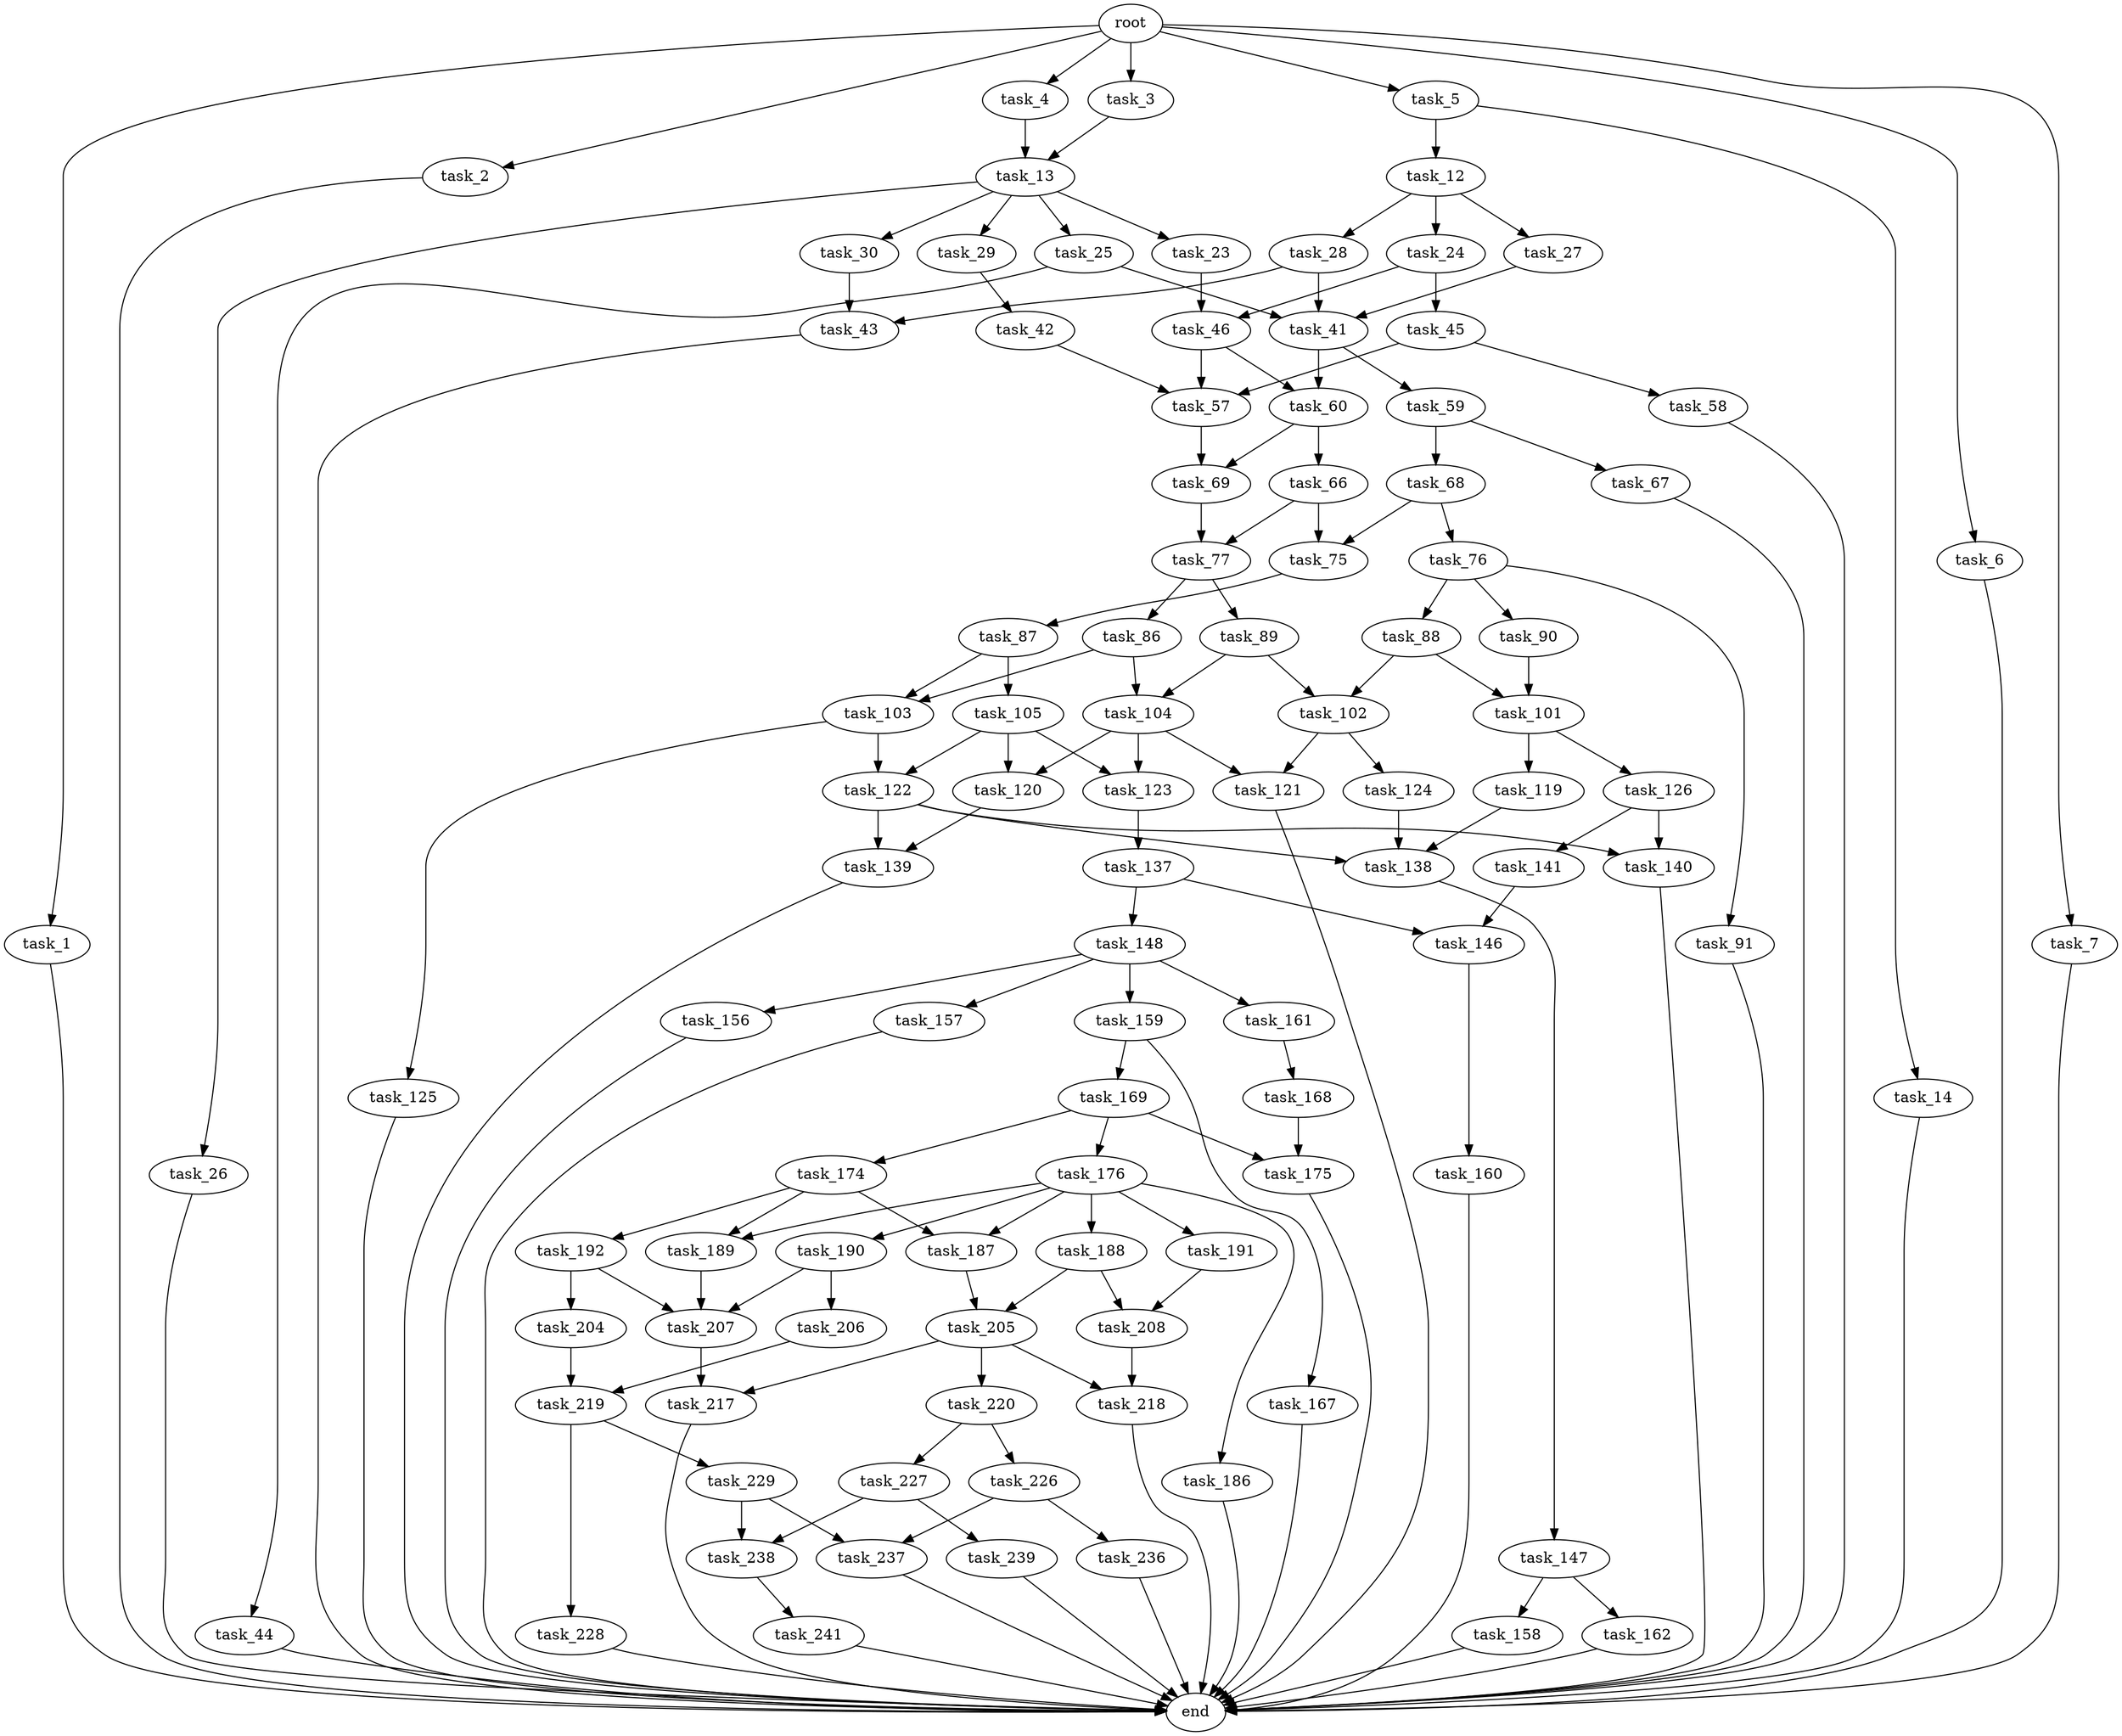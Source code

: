 digraph G {
  root [size="0.000000"];
  task_1 [size="28991029248.000000"];
  task_2 [size="2000735263.000000"];
  task_3 [size="57927547909.000000"];
  task_4 [size="3458230347.000000"];
  task_5 [size="5795784543.000000"];
  task_6 [size="27104205741.000000"];
  task_7 [size="42716559403.000000"];
  task_12 [size="134217728000.000000"];
  task_13 [size="698424116589.000000"];
  task_14 [size="120382661874.000000"];
  task_23 [size="622314940681.000000"];
  task_24 [size="549755813888.000000"];
  task_25 [size="167959975887.000000"];
  task_26 [size="217291773400.000000"];
  task_27 [size="14871686701.000000"];
  task_28 [size="10931558801.000000"];
  task_29 [size="39231065018.000000"];
  task_30 [size="808791902264.000000"];
  task_41 [size="29242519149.000000"];
  task_42 [size="9507285744.000000"];
  task_43 [size="231928233984.000000"];
  task_44 [size="1041461254947.000000"];
  task_45 [size="3424380262.000000"];
  task_46 [size="822000100609.000000"];
  task_57 [size="1022431356.000000"];
  task_58 [size="8589934592.000000"];
  task_59 [size="437261639156.000000"];
  task_60 [size="22407494322.000000"];
  task_66 [size="21992703142.000000"];
  task_67 [size="2788608159.000000"];
  task_68 [size="782757789696.000000"];
  task_69 [size="169546580158.000000"];
  task_75 [size="47611202238.000000"];
  task_76 [size="68719476736.000000"];
  task_77 [size="19561501754.000000"];
  task_86 [size="1688512930.000000"];
  task_87 [size="196578709406.000000"];
  task_88 [size="1073741824000.000000"];
  task_89 [size="10304392064.000000"];
  task_90 [size="31720749485.000000"];
  task_91 [size="134217728000.000000"];
  task_101 [size="349980102212.000000"];
  task_102 [size="45014305027.000000"];
  task_103 [size="348613709730.000000"];
  task_104 [size="549755813888.000000"];
  task_105 [size="7500150373.000000"];
  task_119 [size="549755813888.000000"];
  task_120 [size="144767294596.000000"];
  task_121 [size="134217728000.000000"];
  task_122 [size="841697896243.000000"];
  task_123 [size="389327553709.000000"];
  task_124 [size="32571151681.000000"];
  task_125 [size="137794030512.000000"];
  task_126 [size="458899755517.000000"];
  task_137 [size="617784728565.000000"];
  task_138 [size="16525242386.000000"];
  task_139 [size="16506246217.000000"];
  task_140 [size="669460888781.000000"];
  task_141 [size="368293445632.000000"];
  task_146 [size="179555548873.000000"];
  task_147 [size="50321327245.000000"];
  task_148 [size="134217728000.000000"];
  task_156 [size="231928233984.000000"];
  task_157 [size="68719476736.000000"];
  task_158 [size="179643518268.000000"];
  task_159 [size="261208263078.000000"];
  task_160 [size="368293445632.000000"];
  task_161 [size="1149978069766.000000"];
  task_162 [size="4566866268.000000"];
  task_167 [size="32467097477.000000"];
  task_168 [size="9893871928.000000"];
  task_169 [size="86110681735.000000"];
  task_174 [size="10843974341.000000"];
  task_175 [size="231928233984.000000"];
  task_176 [size="1204506632746.000000"];
  task_186 [size="39956008920.000000"];
  task_187 [size="101690078157.000000"];
  task_188 [size="17096407211.000000"];
  task_189 [size="101755952183.000000"];
  task_190 [size="51483029190.000000"];
  task_191 [size="14633843905.000000"];
  task_192 [size="4271875835.000000"];
  task_204 [size="1730638218.000000"];
  task_205 [size="782757789696.000000"];
  task_206 [size="12948361718.000000"];
  task_207 [size="1826222965.000000"];
  task_208 [size="1073741824000.000000"];
  task_217 [size="28991029248.000000"];
  task_218 [size="6250862138.000000"];
  task_219 [size="368293445632.000000"];
  task_220 [size="46465591560.000000"];
  task_226 [size="24713081781.000000"];
  task_227 [size="4177777595.000000"];
  task_228 [size="4891194724.000000"];
  task_229 [size="397709790169.000000"];
  task_236 [size="692352529893.000000"];
  task_237 [size="23249417780.000000"];
  task_238 [size="13479599029.000000"];
  task_239 [size="782757789696.000000"];
  task_241 [size="23995393481.000000"];
  end [size="0.000000"];

  root -> task_1 [size="1.000000"];
  root -> task_2 [size="1.000000"];
  root -> task_3 [size="1.000000"];
  root -> task_4 [size="1.000000"];
  root -> task_5 [size="1.000000"];
  root -> task_6 [size="1.000000"];
  root -> task_7 [size="1.000000"];
  task_1 -> end [size="1.000000"];
  task_2 -> end [size="1.000000"];
  task_3 -> task_13 [size="209715200.000000"];
  task_4 -> task_13 [size="75497472.000000"];
  task_5 -> task_12 [size="536870912.000000"];
  task_5 -> task_14 [size="536870912.000000"];
  task_6 -> end [size="1.000000"];
  task_7 -> end [size="1.000000"];
  task_12 -> task_24 [size="209715200.000000"];
  task_12 -> task_27 [size="209715200.000000"];
  task_12 -> task_28 [size="209715200.000000"];
  task_13 -> task_23 [size="838860800.000000"];
  task_13 -> task_25 [size="838860800.000000"];
  task_13 -> task_26 [size="838860800.000000"];
  task_13 -> task_29 [size="838860800.000000"];
  task_13 -> task_30 [size="838860800.000000"];
  task_14 -> end [size="1.000000"];
  task_23 -> task_46 [size="536870912.000000"];
  task_24 -> task_45 [size="536870912.000000"];
  task_24 -> task_46 [size="536870912.000000"];
  task_25 -> task_41 [size="209715200.000000"];
  task_25 -> task_44 [size="209715200.000000"];
  task_26 -> end [size="1.000000"];
  task_27 -> task_41 [size="536870912.000000"];
  task_28 -> task_41 [size="536870912.000000"];
  task_28 -> task_43 [size="536870912.000000"];
  task_29 -> task_42 [size="33554432.000000"];
  task_30 -> task_43 [size="536870912.000000"];
  task_41 -> task_59 [size="536870912.000000"];
  task_41 -> task_60 [size="536870912.000000"];
  task_42 -> task_57 [size="536870912.000000"];
  task_43 -> end [size="1.000000"];
  task_44 -> end [size="1.000000"];
  task_45 -> task_57 [size="301989888.000000"];
  task_45 -> task_58 [size="301989888.000000"];
  task_46 -> task_57 [size="838860800.000000"];
  task_46 -> task_60 [size="838860800.000000"];
  task_57 -> task_69 [size="75497472.000000"];
  task_58 -> end [size="1.000000"];
  task_59 -> task_67 [size="301989888.000000"];
  task_59 -> task_68 [size="301989888.000000"];
  task_60 -> task_66 [size="679477248.000000"];
  task_60 -> task_69 [size="679477248.000000"];
  task_66 -> task_75 [size="536870912.000000"];
  task_66 -> task_77 [size="536870912.000000"];
  task_67 -> end [size="1.000000"];
  task_68 -> task_75 [size="679477248.000000"];
  task_68 -> task_76 [size="679477248.000000"];
  task_69 -> task_77 [size="411041792.000000"];
  task_75 -> task_87 [size="838860800.000000"];
  task_76 -> task_88 [size="134217728.000000"];
  task_76 -> task_90 [size="134217728.000000"];
  task_76 -> task_91 [size="134217728.000000"];
  task_77 -> task_86 [size="536870912.000000"];
  task_77 -> task_89 [size="536870912.000000"];
  task_86 -> task_103 [size="75497472.000000"];
  task_86 -> task_104 [size="75497472.000000"];
  task_87 -> task_103 [size="209715200.000000"];
  task_87 -> task_105 [size="209715200.000000"];
  task_88 -> task_101 [size="838860800.000000"];
  task_88 -> task_102 [size="838860800.000000"];
  task_89 -> task_102 [size="838860800.000000"];
  task_89 -> task_104 [size="838860800.000000"];
  task_90 -> task_101 [size="536870912.000000"];
  task_91 -> end [size="1.000000"];
  task_101 -> task_119 [size="411041792.000000"];
  task_101 -> task_126 [size="411041792.000000"];
  task_102 -> task_121 [size="838860800.000000"];
  task_102 -> task_124 [size="838860800.000000"];
  task_103 -> task_122 [size="679477248.000000"];
  task_103 -> task_125 [size="679477248.000000"];
  task_104 -> task_120 [size="536870912.000000"];
  task_104 -> task_121 [size="536870912.000000"];
  task_104 -> task_123 [size="536870912.000000"];
  task_105 -> task_120 [size="301989888.000000"];
  task_105 -> task_122 [size="301989888.000000"];
  task_105 -> task_123 [size="301989888.000000"];
  task_119 -> task_138 [size="536870912.000000"];
  task_120 -> task_139 [size="134217728.000000"];
  task_121 -> end [size="1.000000"];
  task_122 -> task_138 [size="838860800.000000"];
  task_122 -> task_139 [size="838860800.000000"];
  task_122 -> task_140 [size="838860800.000000"];
  task_123 -> task_137 [size="679477248.000000"];
  task_124 -> task_138 [size="679477248.000000"];
  task_125 -> end [size="1.000000"];
  task_126 -> task_140 [size="301989888.000000"];
  task_126 -> task_141 [size="301989888.000000"];
  task_137 -> task_146 [size="411041792.000000"];
  task_137 -> task_148 [size="411041792.000000"];
  task_138 -> task_147 [size="301989888.000000"];
  task_139 -> end [size="1.000000"];
  task_140 -> end [size="1.000000"];
  task_141 -> task_146 [size="411041792.000000"];
  task_146 -> task_160 [size="134217728.000000"];
  task_147 -> task_158 [size="75497472.000000"];
  task_147 -> task_162 [size="75497472.000000"];
  task_148 -> task_156 [size="209715200.000000"];
  task_148 -> task_157 [size="209715200.000000"];
  task_148 -> task_159 [size="209715200.000000"];
  task_148 -> task_161 [size="209715200.000000"];
  task_156 -> end [size="1.000000"];
  task_157 -> end [size="1.000000"];
  task_158 -> end [size="1.000000"];
  task_159 -> task_167 [size="301989888.000000"];
  task_159 -> task_169 [size="301989888.000000"];
  task_160 -> end [size="1.000000"];
  task_161 -> task_168 [size="838860800.000000"];
  task_162 -> end [size="1.000000"];
  task_167 -> end [size="1.000000"];
  task_168 -> task_175 [size="536870912.000000"];
  task_169 -> task_174 [size="134217728.000000"];
  task_169 -> task_175 [size="134217728.000000"];
  task_169 -> task_176 [size="134217728.000000"];
  task_174 -> task_187 [size="33554432.000000"];
  task_174 -> task_189 [size="33554432.000000"];
  task_174 -> task_192 [size="33554432.000000"];
  task_175 -> end [size="1.000000"];
  task_176 -> task_186 [size="838860800.000000"];
  task_176 -> task_187 [size="838860800.000000"];
  task_176 -> task_188 [size="838860800.000000"];
  task_176 -> task_189 [size="838860800.000000"];
  task_176 -> task_190 [size="838860800.000000"];
  task_176 -> task_191 [size="838860800.000000"];
  task_186 -> end [size="1.000000"];
  task_187 -> task_205 [size="411041792.000000"];
  task_188 -> task_205 [size="301989888.000000"];
  task_188 -> task_208 [size="301989888.000000"];
  task_189 -> task_207 [size="134217728.000000"];
  task_190 -> task_206 [size="838860800.000000"];
  task_190 -> task_207 [size="838860800.000000"];
  task_191 -> task_208 [size="411041792.000000"];
  task_192 -> task_204 [size="75497472.000000"];
  task_192 -> task_207 [size="75497472.000000"];
  task_204 -> task_219 [size="75497472.000000"];
  task_205 -> task_217 [size="679477248.000000"];
  task_205 -> task_218 [size="679477248.000000"];
  task_205 -> task_220 [size="679477248.000000"];
  task_206 -> task_219 [size="301989888.000000"];
  task_207 -> task_217 [size="33554432.000000"];
  task_208 -> task_218 [size="838860800.000000"];
  task_217 -> end [size="1.000000"];
  task_218 -> end [size="1.000000"];
  task_219 -> task_228 [size="411041792.000000"];
  task_219 -> task_229 [size="411041792.000000"];
  task_220 -> task_226 [size="134217728.000000"];
  task_220 -> task_227 [size="134217728.000000"];
  task_226 -> task_236 [size="536870912.000000"];
  task_226 -> task_237 [size="536870912.000000"];
  task_227 -> task_238 [size="75497472.000000"];
  task_227 -> task_239 [size="75497472.000000"];
  task_228 -> end [size="1.000000"];
  task_229 -> task_237 [size="411041792.000000"];
  task_229 -> task_238 [size="411041792.000000"];
  task_236 -> end [size="1.000000"];
  task_237 -> end [size="1.000000"];
  task_238 -> task_241 [size="411041792.000000"];
  task_239 -> end [size="1.000000"];
  task_241 -> end [size="1.000000"];
}
